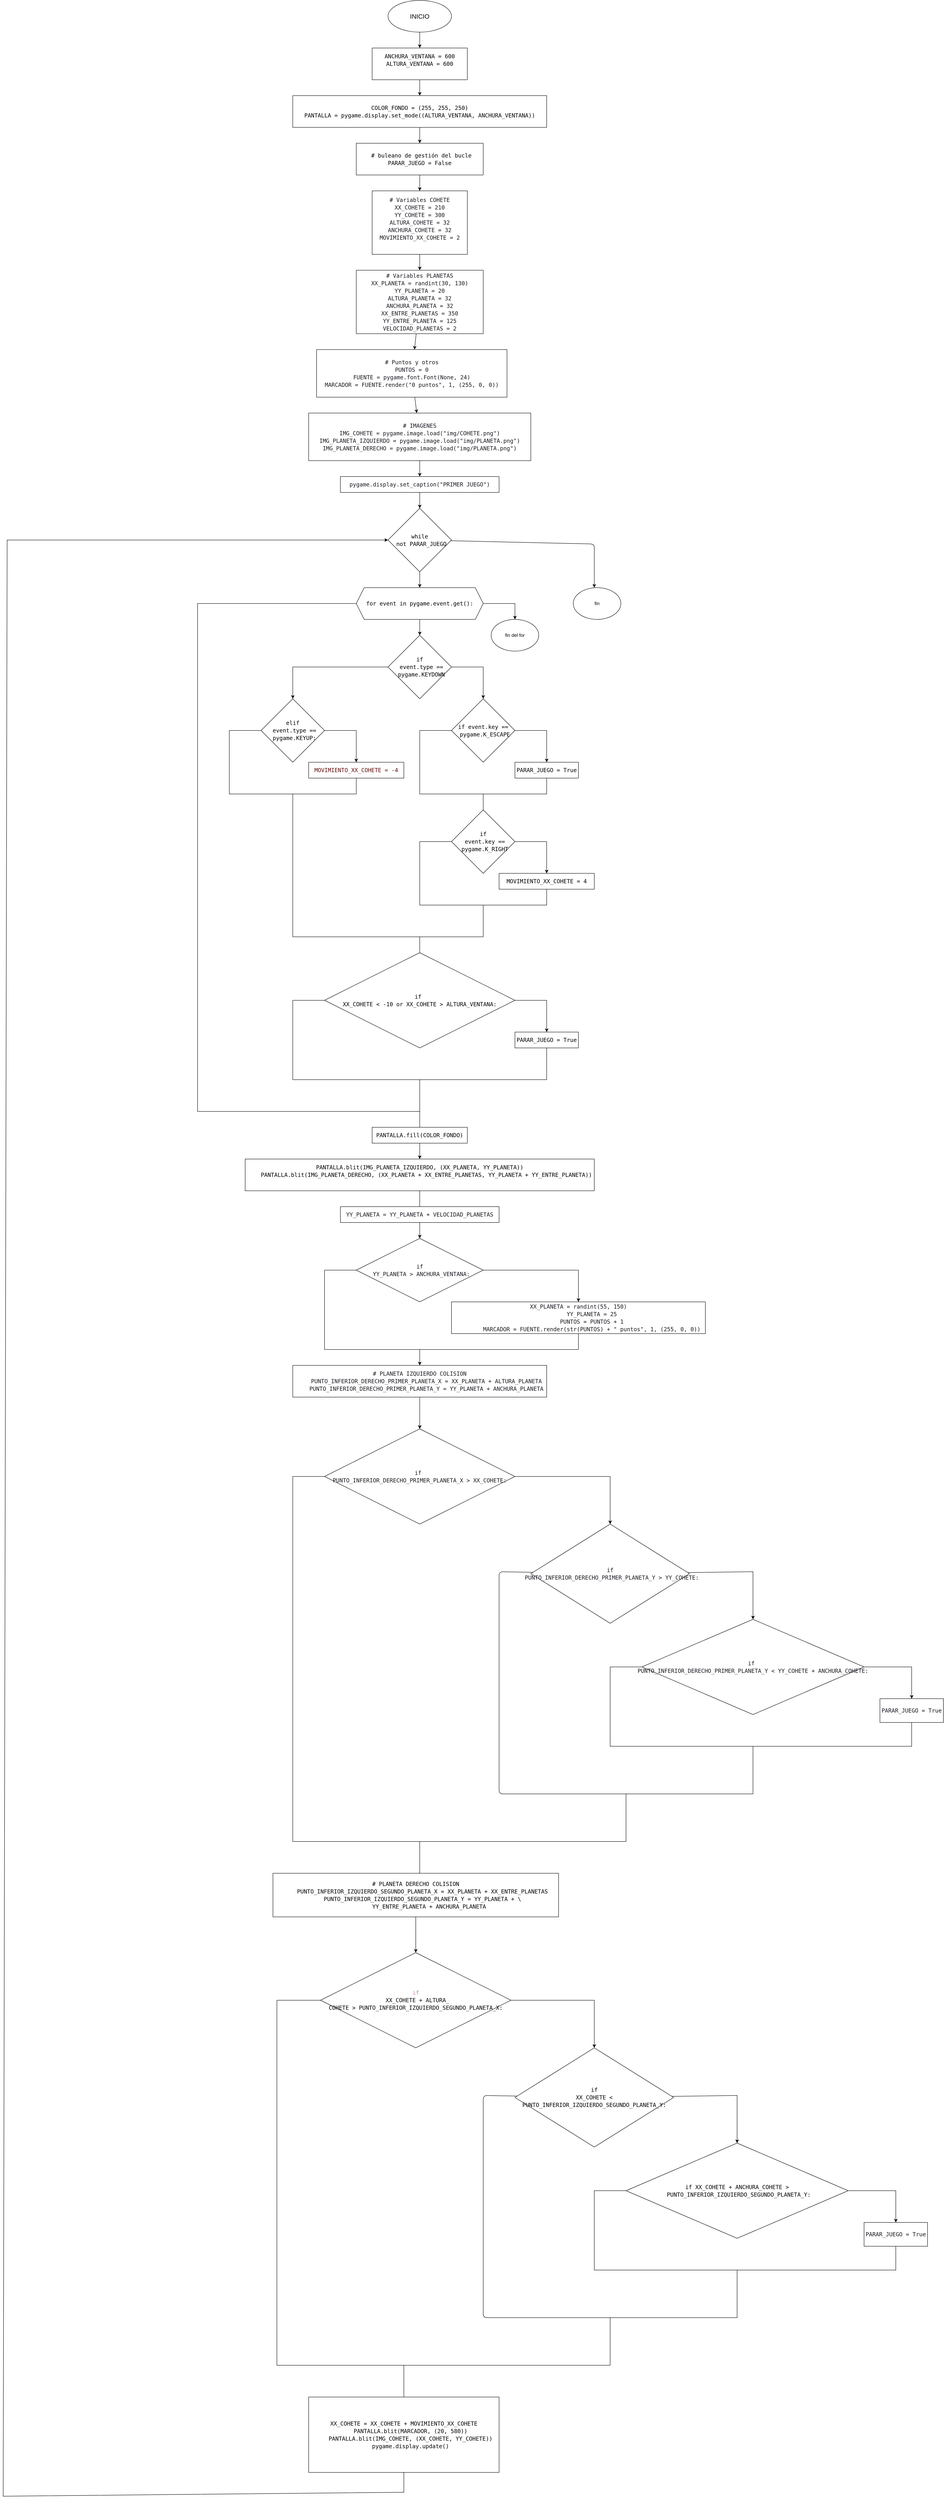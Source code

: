 <mxfile>
    <diagram id="sqbDasArTt9S2O59a8Kc" name="Página-1">
        <mxGraphModel dx="2491" dy="2093" grid="1" gridSize="10" guides="1" tooltips="1" connect="1" arrows="1" fold="1" page="1" pageScale="1" pageWidth="827" pageHeight="1169" math="0" shadow="0">
            <root>
                <mxCell id="0"/>
                <mxCell id="1" parent="0"/>
                <mxCell id="4" style="edgeStyle=none;html=1;entryX=0.5;entryY=0;entryDx=0;entryDy=0;" parent="1" source="2" target="3" edge="1">
                    <mxGeometry relative="1" as="geometry"/>
                </mxCell>
                <mxCell id="2" value="&lt;font size=&quot;3&quot;&gt;INICIO&lt;/font&gt;" style="ellipse;whiteSpace=wrap;html=1;" parent="1" vertex="1">
                    <mxGeometry x="240" y="-440" width="160" height="80" as="geometry"/>
                </mxCell>
                <mxCell id="10" style="edgeStyle=none;html=1;entryX=0.5;entryY=0;entryDx=0;entryDy=0;" parent="1" source="3" target="9" edge="1">
                    <mxGeometry relative="1" as="geometry"/>
                </mxCell>
                <mxCell id="3" value="&lt;div style=&quot;font-family: &amp;quot;Droid Sans Mono&amp;quot;, &amp;quot;monospace&amp;quot;, monospace; font-size: 14px; line-height: 19px; white-space: pre;&quot;&gt;&lt;div style=&quot;&quot;&gt;&lt;span&gt;&lt;font style=&quot;color: light-dark(rgb(3, 3, 3), rgb(237, 237, 237));&quot;&gt;&lt;span&gt;ANCHURA_VENTANA&lt;/span&gt;&lt;span&gt; &lt;/span&gt;&lt;span&gt;=&lt;/span&gt;&lt;span&gt; &lt;/span&gt;&lt;span&gt;600&lt;/span&gt;&lt;/font&gt;&lt;/span&gt;&lt;/div&gt;&lt;div style=&quot;&quot;&gt;&lt;span&gt;&lt;font style=&quot;color: light-dark(rgb(3, 3, 3), rgb(237, 237, 237));&quot;&gt;&lt;span&gt;ALTURA_VENTANA&lt;/span&gt;&lt;span&gt; &lt;/span&gt;&lt;span&gt;=&lt;/span&gt;&lt;span&gt; &lt;/span&gt;&lt;span&gt;600&lt;/span&gt;&lt;/font&gt;&lt;/span&gt;&lt;/div&gt;&lt;font style=&quot;color: rgb(0, 0, 0);&quot;&gt;&lt;br&gt;&lt;/font&gt;&lt;/div&gt;" style="rounded=0;whiteSpace=wrap;html=1;" parent="1" vertex="1">
                    <mxGeometry x="200" y="-320" width="240" height="80" as="geometry"/>
                </mxCell>
                <mxCell id="11" style="edgeStyle=none;html=1;" parent="1" source="9" edge="1">
                    <mxGeometry relative="1" as="geometry">
                        <mxPoint x="320" y="-80" as="targetPoint"/>
                    </mxGeometry>
                </mxCell>
                <mxCell id="9" value="&lt;div style=&quot;font-family: &amp;quot;Droid Sans Mono&amp;quot;, &amp;quot;monospace&amp;quot;, monospace; font-weight: normal; font-size: 14px; line-height: 19px; white-space: pre;&quot;&gt;&lt;div style=&quot;&quot;&gt;&lt;span&gt;&lt;font&gt;&lt;span&gt;COLOR_FONDO&lt;/span&gt;&lt;span&gt; &lt;/span&gt;&lt;span&gt;=&lt;/span&gt;&lt;span&gt; (&lt;/span&gt;&lt;span&gt;255&lt;/span&gt;&lt;span&gt;, &lt;/span&gt;&lt;span&gt;255&lt;/span&gt;&lt;span&gt;, &lt;/span&gt;&lt;span&gt;250&lt;/span&gt;&lt;span&gt;)&lt;/span&gt;&lt;/font&gt;&lt;/span&gt;&lt;/div&gt;&lt;div style=&quot;&quot;&gt;&lt;span&gt;&lt;font&gt;&lt;span&gt;PANTALLA&lt;/span&gt;&lt;span&gt; &lt;/span&gt;&lt;span&gt;=&lt;/span&gt;&lt;span&gt; &lt;/span&gt;&lt;span&gt;pygame&lt;/span&gt;&lt;span&gt;.&lt;/span&gt;&lt;span&gt;display&lt;/span&gt;&lt;span&gt;.&lt;/span&gt;&lt;span&gt;set_mode&lt;/span&gt;&lt;span&gt;((&lt;/span&gt;&lt;span&gt;ALTURA_VENTANA&lt;/span&gt;&lt;span&gt;, &lt;/span&gt;&lt;span&gt;ANCHURA_VENTANA&lt;/span&gt;&lt;span&gt;))&lt;/span&gt;&lt;/font&gt;&lt;/span&gt;&lt;/div&gt;&lt;/div&gt;" style="rounded=0;whiteSpace=wrap;html=1;strokeColor=default;align=center;" parent="1" vertex="1">
                    <mxGeometry y="-200" width="640" height="80" as="geometry"/>
                </mxCell>
                <mxCell id="13" style="edgeStyle=none;html=1;entryX=0.5;entryY=0;entryDx=0;entryDy=0;" parent="1" source="12" target="14" edge="1">
                    <mxGeometry relative="1" as="geometry">
                        <mxPoint x="320" y="40" as="targetPoint"/>
                    </mxGeometry>
                </mxCell>
                <mxCell id="12" value="&lt;div style=&quot;font-family: &amp;quot;Droid Sans Mono&amp;quot;, &amp;quot;monospace&amp;quot;, monospace; font-size: 14px; line-height: 19px; white-space: pre;&quot;&gt;&lt;div style=&quot;&quot;&gt;&lt;span&gt;&lt;font style=&quot;color: rgb(0, 0, 0);&quot;&gt; # buleano de gestión del bucle&lt;/font&gt;&lt;/span&gt;&lt;/div&gt;&lt;div style=&quot;&quot;&gt;&lt;font style=&quot;color: rgb(0, 0, 0);&quot;&gt;&lt;span&gt;&lt;font&gt;PARAR_JUEGO&lt;/font&gt;&lt;/span&gt;&lt;span&gt; &lt;/span&gt;&lt;span&gt;=&lt;/span&gt;&lt;span&gt; &lt;/span&gt;&lt;span&gt;False&lt;/span&gt;&lt;/font&gt;&lt;/div&gt;&lt;/div&gt;" style="rounded=0;whiteSpace=wrap;html=1;" parent="1" vertex="1">
                    <mxGeometry x="160" y="-80" width="320" height="80" as="geometry"/>
                </mxCell>
                <mxCell id="15" style="edgeStyle=none;html=1;entryX=0.5;entryY=0;entryDx=0;entryDy=0;" parent="1" source="14" target="16" edge="1">
                    <mxGeometry relative="1" as="geometry">
                        <mxPoint x="320" y="240" as="targetPoint"/>
                    </mxGeometry>
                </mxCell>
                <mxCell id="14" value="&lt;div style=&quot;font-family: &amp;quot;Droid Sans Mono&amp;quot;, &amp;quot;monospace&amp;quot;, monospace; font-size: 14px; line-height: 19px; white-space: pre;&quot;&gt;&lt;div style=&quot;&quot;&gt;&lt;span&gt;&lt;font style=&quot;color: rgb(27, 23, 31);&quot;&gt;# Variables COHETE&lt;/font&gt;&lt;/span&gt;&lt;/div&gt;&lt;div style=&quot;&quot;&gt;&lt;span&gt;&lt;font style=&quot;color: rgb(27, 23, 31);&quot;&gt;&lt;span&gt;XX_COHETE&lt;/span&gt;&lt;span&gt; &lt;/span&gt;&lt;span&gt;=&lt;/span&gt;&lt;span&gt; &lt;/span&gt;&lt;span&gt;210&lt;/span&gt;&lt;/font&gt;&lt;/span&gt;&lt;/div&gt;&lt;div style=&quot;&quot;&gt;&lt;span&gt;&lt;font style=&quot;color: rgb(27, 23, 31);&quot;&gt;&lt;span&gt;YY_COHETE&lt;/span&gt;&lt;span&gt; &lt;/span&gt;&lt;span&gt;=&lt;/span&gt;&lt;span&gt; &lt;/span&gt;&lt;span&gt;300&lt;/span&gt;&lt;/font&gt;&lt;/span&gt;&lt;/div&gt;&lt;div style=&quot;&quot;&gt;&lt;span&gt;&lt;font style=&quot;color: rgb(27, 23, 31);&quot;&gt;&lt;span&gt;ALTURA_COHETE&lt;/span&gt;&lt;span&gt; &lt;/span&gt;&lt;span&gt;=&lt;/span&gt;&lt;span&gt; &lt;/span&gt;&lt;span&gt;32&lt;/span&gt;&lt;/font&gt;&lt;/span&gt;&lt;/div&gt;&lt;div style=&quot;&quot;&gt;&lt;span&gt;&lt;font style=&quot;color: rgb(27, 23, 31);&quot;&gt;&lt;span&gt;ANCHURA_COHETE&lt;/span&gt;&lt;span&gt; &lt;/span&gt;&lt;span&gt;=&lt;/span&gt;&lt;span&gt; &lt;/span&gt;&lt;span&gt;32&lt;/span&gt;&lt;/font&gt;&lt;/span&gt;&lt;/div&gt;&lt;div style=&quot;&quot;&gt;&lt;span&gt;&lt;font style=&quot;color: rgb(27, 23, 31);&quot;&gt;&lt;span&gt;MOVIMIENTO_XX_COHETE&lt;/span&gt;&lt;span&gt; &lt;/span&gt;&lt;span&gt;=&lt;/span&gt;&lt;span&gt; &lt;/span&gt;&lt;span&gt;2&lt;/span&gt;&lt;/font&gt;&lt;/span&gt;&lt;/div&gt;&lt;font style=&quot;color: rgb(27, 23, 31);&quot;&gt;&lt;br&gt;&lt;/font&gt;&lt;/div&gt;" style="rounded=0;whiteSpace=wrap;html=1;" parent="1" vertex="1">
                    <mxGeometry x="200" y="40" width="240" height="160" as="geometry"/>
                </mxCell>
                <mxCell id="18" value="" style="edgeStyle=none;html=1;" parent="1" source="16" target="17" edge="1">
                    <mxGeometry relative="1" as="geometry"/>
                </mxCell>
                <mxCell id="16" value="&lt;div style=&quot;font-family: &amp;quot;Droid Sans Mono&amp;quot;, &amp;quot;monospace&amp;quot;, monospace; font-size: 14px; line-height: 19px; white-space: pre;&quot;&gt;&lt;div style=&quot;&quot;&gt;&lt;span&gt;&lt;font style=&quot;color: rgb(27, 23, 31);&quot;&gt;# Variables PLANETAS&lt;/font&gt;&lt;/span&gt;&lt;/div&gt;&lt;div style=&quot;&quot;&gt;&lt;font style=&quot;color: rgb(27, 23, 31);&quot;&gt;&lt;span&gt;XX_PLANETA&lt;/span&gt;&lt;span&gt; &lt;/span&gt;&lt;span&gt;=&lt;/span&gt;&lt;span&gt; &lt;/span&gt;&lt;span&gt;randint&lt;/span&gt;&lt;span&gt;(&lt;/span&gt;&lt;span&gt;30&lt;/span&gt;&lt;span&gt;, &lt;/span&gt;&lt;span&gt;130&lt;/span&gt;&lt;span&gt;)&lt;/span&gt;&lt;/font&gt;&lt;/div&gt;&lt;div style=&quot;&quot;&gt;&lt;font style=&quot;color: rgb(27, 23, 31);&quot;&gt;&lt;span&gt;YY_PLANETA&lt;/span&gt;&lt;span&gt; &lt;/span&gt;&lt;span&gt;=&lt;/span&gt;&lt;span&gt; &lt;/span&gt;&lt;span&gt;20&lt;/span&gt;&lt;/font&gt;&lt;/div&gt;&lt;div style=&quot;&quot;&gt;&lt;font style=&quot;color: rgb(27, 23, 31);&quot;&gt;&lt;span&gt;ALTURA_PLANETA&lt;/span&gt;&lt;span&gt; &lt;/span&gt;&lt;span&gt;=&lt;/span&gt;&lt;span&gt; &lt;/span&gt;&lt;span&gt;32&lt;/span&gt;&lt;/font&gt;&lt;/div&gt;&lt;div style=&quot;&quot;&gt;&lt;font style=&quot;color: rgb(27, 23, 31);&quot;&gt;&lt;span&gt;ANCHURA_PLANETA&lt;/span&gt;&lt;span&gt; &lt;/span&gt;&lt;span&gt;=&lt;/span&gt;&lt;span&gt; &lt;/span&gt;&lt;span&gt;32&lt;/span&gt;&lt;/font&gt;&lt;/div&gt;&lt;div style=&quot;&quot;&gt;&lt;font style=&quot;color: rgb(27, 23, 31);&quot;&gt;&lt;span&gt;XX_ENTRE_PLANETAS&lt;/span&gt;&lt;span&gt; &lt;/span&gt;&lt;span&gt;=&lt;/span&gt;&lt;span&gt; &lt;/span&gt;&lt;span&gt;350&lt;/span&gt;&lt;/font&gt;&lt;/div&gt;&lt;div style=&quot;&quot;&gt;&lt;font style=&quot;color: rgb(27, 23, 31);&quot;&gt;&lt;span&gt;YY_ENTRE_PLANETA&lt;/span&gt;&lt;span&gt; &lt;/span&gt;&lt;span&gt;=&lt;/span&gt;&lt;span&gt; &lt;/span&gt;&lt;span&gt;125&lt;/span&gt;&lt;/font&gt;&lt;/div&gt;&lt;div style=&quot;&quot;&gt;&lt;font style=&quot;color: rgb(27, 23, 31);&quot;&gt;&lt;span&gt;VELOCIDAD_PLANETAS&lt;/span&gt;&lt;span&gt; &lt;/span&gt;&lt;span&gt;=&lt;/span&gt;&lt;span&gt; &lt;/span&gt;&lt;span&gt;2&lt;/span&gt;&lt;/font&gt;&lt;/div&gt;&lt;/div&gt;" style="rounded=0;whiteSpace=wrap;html=1;" parent="1" vertex="1">
                    <mxGeometry x="160" y="240" width="320" height="160" as="geometry"/>
                </mxCell>
                <mxCell id="20" value="" style="edgeStyle=none;html=1;" parent="1" source="17" target="19" edge="1">
                    <mxGeometry relative="1" as="geometry"/>
                </mxCell>
                <mxCell id="17" value="&lt;div style=&quot;font-family: &amp;quot;Droid Sans Mono&amp;quot;, &amp;quot;monospace&amp;quot;, monospace; font-size: 14px; line-height: 19px; white-space: pre;&quot;&gt;&lt;div style=&quot;&quot;&gt;&lt;span&gt;&lt;font style=&quot;color: rgb(27, 23, 31);&quot;&gt;# Puntos y otros&lt;/font&gt;&lt;/span&gt;&lt;/div&gt;&lt;div style=&quot;&quot;&gt;&lt;span&gt;&lt;font style=&quot;color: rgb(27, 23, 31);&quot;&gt;&lt;span&gt;PUNTOS&lt;/span&gt;&lt;span&gt; &lt;/span&gt;&lt;span&gt;=&lt;/span&gt;&lt;span&gt; &lt;/span&gt;&lt;span&gt;0&lt;/span&gt;&lt;/font&gt;&lt;/span&gt;&lt;/div&gt;&lt;div style=&quot;&quot;&gt;&lt;span&gt;&lt;font style=&quot;color: rgb(27, 23, 31);&quot;&gt;&lt;span&gt;FUENTE&lt;/span&gt;&lt;span&gt; &lt;/span&gt;&lt;span&gt;=&lt;/span&gt;&lt;span&gt; &lt;/span&gt;&lt;span&gt;pygame&lt;/span&gt;&lt;span&gt;.&lt;/span&gt;&lt;span&gt;font&lt;/span&gt;&lt;span&gt;.&lt;/span&gt;&lt;span&gt;Font&lt;/span&gt;&lt;span&gt;(&lt;/span&gt;&lt;span&gt;None&lt;/span&gt;&lt;span&gt;, &lt;/span&gt;&lt;span&gt;24&lt;/span&gt;&lt;span&gt;)&lt;/span&gt;&lt;/font&gt;&lt;/span&gt;&lt;/div&gt;&lt;div style=&quot;&quot;&gt;&lt;span&gt;&lt;font style=&quot;color: rgb(27, 23, 31);&quot;&gt;&lt;span&gt;MARCADOR&lt;/span&gt;&lt;span&gt; &lt;/span&gt;&lt;span&gt;=&lt;/span&gt;&lt;span&gt; &lt;/span&gt;&lt;span&gt;FUENTE&lt;/span&gt;&lt;span&gt;.&lt;/span&gt;&lt;span&gt;render&lt;/span&gt;&lt;span&gt;(&lt;/span&gt;&lt;span&gt;&quot;0 puntos&quot;&lt;/span&gt;&lt;span&gt;, &lt;/span&gt;&lt;span&gt;1&lt;/span&gt;&lt;span&gt;, (&lt;/span&gt;&lt;span&gt;255&lt;/span&gt;&lt;span&gt;, &lt;/span&gt;&lt;span&gt;0&lt;/span&gt;&lt;span&gt;, &lt;/span&gt;&lt;span&gt;0&lt;/span&gt;&lt;span&gt;))&lt;/span&gt;&lt;/font&gt;&lt;/span&gt;&lt;/div&gt;&lt;/div&gt;" style="whiteSpace=wrap;html=1;rounded=0;" parent="1" vertex="1">
                    <mxGeometry x="60" y="440" width="480" height="120" as="geometry"/>
                </mxCell>
                <mxCell id="21" style="edgeStyle=none;html=1;entryX=0.5;entryY=0;entryDx=0;entryDy=0;" parent="1" source="19" target="22" edge="1">
                    <mxGeometry relative="1" as="geometry">
                        <mxPoint x="320" y="760" as="targetPoint"/>
                    </mxGeometry>
                </mxCell>
                <UserObject label="&lt;div style=&quot;font-family: &amp;quot;Droid Sans Mono&amp;quot;, &amp;quot;monospace&amp;quot;, monospace; font-weight: normal; font-size: 14px; line-height: 19px; white-space: pre;&quot;&gt;&lt;div style=&quot;&quot;&gt;&lt;span&gt;&lt;font style=&quot;color: rgb(27, 23, 31);&quot;&gt;# IMAGENES&lt;/font&gt;&lt;/span&gt;&lt;/div&gt;&lt;div style=&quot;&quot;&gt;&lt;span&gt;&lt;font style=&quot;color: rgb(27, 23, 31);&quot;&gt;&lt;span&gt;IMG_COHETE&lt;/span&gt;&lt;span&gt; &lt;/span&gt;&lt;span&gt;=&lt;/span&gt;&lt;span&gt; &lt;/span&gt;&lt;span&gt;pygame&lt;/span&gt;&lt;span&gt;.&lt;/span&gt;&lt;span&gt;image&lt;/span&gt;&lt;span&gt;.&lt;/span&gt;&lt;span&gt;load&lt;/span&gt;&lt;span&gt;(&lt;/span&gt;&lt;span&gt;&quot;img/COHETE.png&quot;&lt;/span&gt;&lt;span&gt;)&lt;/span&gt;&lt;/font&gt;&lt;/span&gt;&lt;/div&gt;&lt;div style=&quot;&quot;&gt;&lt;span&gt;&lt;font style=&quot;color: rgb(27, 23, 31);&quot;&gt;&lt;span&gt;IMG_PLANETA_IZQUIERDO&lt;/span&gt;&lt;span&gt; &lt;/span&gt;&lt;span&gt;=&lt;/span&gt;&lt;span&gt; &lt;/span&gt;&lt;span&gt;pygame&lt;/span&gt;&lt;span&gt;.&lt;/span&gt;&lt;span&gt;image&lt;/span&gt;&lt;span&gt;.&lt;/span&gt;&lt;span&gt;load&lt;/span&gt;&lt;span&gt;(&lt;/span&gt;&lt;span&gt;&quot;img/PLANETA.png&quot;&lt;/span&gt;&lt;span&gt;)&lt;/span&gt;&lt;/font&gt;&lt;/span&gt;&lt;/div&gt;&lt;div style=&quot;&quot;&gt;&lt;font style=&quot;color: rgb(27, 23, 31);&quot;&gt;&lt;span&gt;IMG_PLANETA_DERECHO&lt;/span&gt;&lt;span&gt; &lt;/span&gt;&lt;span&gt;=&lt;/span&gt;&lt;span&gt; &lt;/span&gt;&lt;span&gt;pygame&lt;/span&gt;&lt;span&gt;.&lt;/span&gt;&lt;span&gt;image&lt;/span&gt;&lt;span&gt;.&lt;/span&gt;&lt;span&gt;load&lt;/span&gt;&lt;span&gt;(&lt;/span&gt;&lt;span&gt;&quot;img/PLANETA.png&quot;&lt;/span&gt;&lt;span&gt;)&lt;/span&gt;&lt;/font&gt;&lt;/div&gt;&lt;/div&gt;" link="&lt;div style=&quot;color: #cccccc;background-color: #1f1f1f;font-family: &#39;Droid Sans Mono&#39;, &#39;monospace&#39;, monospace;font-weight: normal;font-size: 14px;line-height: 19px;white-space: pre;&quot;&gt;&lt;div&gt;&lt;span style=&quot;color: #6a9955;&quot;&gt;# IMAGENES&lt;/span&gt;&lt;/div&gt;&lt;div&gt;&lt;span style=&quot;color: #4fc1ff;&quot;&gt;IMG_COHETE&lt;/span&gt;&lt;span style=&quot;color: #cccccc;&quot;&gt; &lt;/span&gt;&lt;span style=&quot;color: #d4d4d4;&quot;&gt;=&lt;/span&gt;&lt;span style=&quot;color: #cccccc;&quot;&gt; &lt;/span&gt;&lt;span style=&quot;color: #4ec9b0;&quot;&gt;pygame&lt;/span&gt;&lt;span style=&quot;color: #cccccc;&quot;&gt;.&lt;/span&gt;&lt;span style=&quot;color: #4ec9b0;&quot;&gt;image&lt;/span&gt;&lt;span style=&quot;color: #cccccc;&quot;&gt;.&lt;/span&gt;&lt;span style=&quot;color: #dcdcaa;&quot;&gt;load&lt;/span&gt;&lt;span style=&quot;color: #cccccc;&quot;&gt;(&lt;/span&gt;&lt;span style=&quot;color: #ce9178;&quot;&gt;&quot;img/COHETE.png&quot;&lt;/span&gt;&lt;span style=&quot;color: #cccccc;&quot;&gt;)&lt;/span&gt;&lt;/div&gt;&lt;div&gt;&lt;span style=&quot;color: #4fc1ff;&quot;&gt;IMG_PLANETA_IZQUIERDO&lt;/span&gt;&lt;span style=&quot;color: #cccccc;&quot;&gt; &lt;/span&gt;&lt;span style=&quot;color: #d4d4d4;&quot;&gt;=&lt;/span&gt;&lt;span style=&quot;color: #cccccc;&quot;&gt; &lt;/span&gt;&lt;span style=&quot;color: #4ec9b0;&quot;&gt;pygame&lt;/span&gt;&lt;span style=&quot;color: #cccccc;&quot;&gt;.&lt;/span&gt;&lt;span style=&quot;color: #4ec9b0;&quot;&gt;image&lt;/span&gt;&lt;span style=&quot;color: #cccccc;&quot;&gt;.&lt;/span&gt;&lt;span style=&quot;color: #dcdcaa;&quot;&gt;load&lt;/span&gt;&lt;span style=&quot;color: #cccccc;&quot;&gt;(&lt;/span&gt;&lt;span style=&quot;color: #ce9178;&quot;&gt;&quot;img/PLANETA.png&quot;&lt;/span&gt;&lt;span style=&quot;color: #cccccc;&quot;&gt;)&lt;/span&gt;&lt;/div&gt;&lt;div&gt;&lt;span style=&quot;color: #4fc1ff;&quot;&gt;IMG_PLANETA_DERECHO&lt;/span&gt;&lt;span style=&quot;color: #cccccc;&quot;&gt; &lt;/span&gt;&lt;span style=&quot;color: #d4d4d4;&quot;&gt;=&lt;/span&gt;&lt;span style=&quot;color: #cccccc;&quot;&gt; &lt;/span&gt;&lt;span style=&quot;color: #4ec9b0;&quot;&gt;pygame&lt;/span&gt;&lt;span style=&quot;color: #cccccc;&quot;&gt;.&lt;/span&gt;&lt;span style=&quot;color: #4ec9b0;&quot;&gt;image&lt;/span&gt;&lt;span style=&quot;color: #cccccc;&quot;&gt;.&lt;/span&gt;&lt;span style=&quot;color: #dcdcaa;&quot;&gt;load&lt;/span&gt;&lt;span style=&quot;color: #cccccc;&quot;&gt;(&lt;/span&gt;&lt;span style=&quot;color: #ce9178;&quot;&gt;&quot;img/PLANETA.png&quot;&lt;/span&gt;&lt;span style=&quot;color: #cccccc;&quot;&gt;)&lt;/span&gt;&lt;/div&gt;&lt;/div&gt;" id="19">
                    <mxCell style="rounded=0;whiteSpace=wrap;html=1;" parent="1" vertex="1">
                        <mxGeometry x="40" y="600" width="560" height="120" as="geometry"/>
                    </mxCell>
                </UserObject>
                <mxCell id="25" value="" style="edgeStyle=none;html=1;entryX=0.5;entryY=0;entryDx=0;entryDy=0;" parent="1" source="22" target="24" edge="1">
                    <mxGeometry relative="1" as="geometry">
                        <mxPoint x="320" y="840" as="targetPoint"/>
                    </mxGeometry>
                </mxCell>
                <mxCell id="22" value="&lt;div style=&quot;font-family: &amp;quot;Droid Sans Mono&amp;quot;, &amp;quot;monospace&amp;quot;, monospace; font-size: 14px; line-height: 19px; white-space: pre;&quot;&gt;&lt;div style=&quot;&quot;&gt;&lt;font style=&quot;color: rgb(27, 23, 31);&quot;&gt;pygame.display.set_caption(&quot;PRIMER JUEGO&quot;)&lt;/font&gt;&lt;/div&gt;&lt;/div&gt;" style="rounded=0;whiteSpace=wrap;html=1;" parent="1" vertex="1">
                    <mxGeometry x="120" y="760" width="400" height="40" as="geometry"/>
                </mxCell>
                <mxCell id="27" style="edgeStyle=none;html=1;entryX=0.5;entryY=0;entryDx=0;entryDy=0;" parent="1" source="24" target="26" edge="1">
                    <mxGeometry relative="1" as="geometry"/>
                </mxCell>
                <mxCell id="107" style="edgeStyle=none;html=1;" edge="1" parent="1" source="24">
                    <mxGeometry relative="1" as="geometry">
                        <mxPoint x="760" y="1040" as="targetPoint"/>
                        <Array as="points">
                            <mxPoint x="760" y="930"/>
                        </Array>
                    </mxGeometry>
                </mxCell>
                <mxCell id="24" value="&lt;div style=&quot;font-family: &amp;quot;Droid Sans Mono&amp;quot;, &amp;quot;monospace&amp;quot;, monospace; font-size: 14px; line-height: 19px; white-space: pre;&quot;&gt;&lt;span&gt;&lt;font style=&quot;color: rgb(0, 0, 0);&quot;&gt;&lt;span&gt;while&lt;/span&gt;&lt;/font&gt;&lt;/span&gt;&lt;/div&gt;&lt;div style=&quot;font-family: &amp;quot;Droid Sans Mono&amp;quot;, &amp;quot;monospace&amp;quot;, monospace; font-size: 14px; line-height: 19px; white-space: pre;&quot;&gt;&lt;span&gt;&lt;font style=&quot;color: rgb(0, 0, 0);&quot;&gt;&lt;span&gt; &lt;/span&gt;&lt;font&gt;&lt;span&gt;not&lt;/span&gt;&lt;span&gt; &lt;/span&gt;&lt;span&gt;PARAR_JUEGO&lt;/span&gt;&lt;/font&gt;&lt;/font&gt;&lt;/span&gt;&lt;/div&gt;" style="rhombus;whiteSpace=wrap;html=1;rounded=0;" parent="1" vertex="1">
                    <mxGeometry x="240" y="840" width="160" height="160" as="geometry"/>
                </mxCell>
                <mxCell id="29" style="edgeStyle=none;html=1;entryX=0.5;entryY=0;entryDx=0;entryDy=0;" parent="1" source="26" target="28" edge="1">
                    <mxGeometry relative="1" as="geometry"/>
                </mxCell>
                <mxCell id="60" style="edgeStyle=none;html=1;rounded=0;curved=0;" parent="1" source="26" edge="1">
                    <mxGeometry relative="1" as="geometry">
                        <mxPoint x="560" y="1120" as="targetPoint"/>
                        <Array as="points">
                            <mxPoint x="560" y="1080"/>
                        </Array>
                    </mxGeometry>
                </mxCell>
                <mxCell id="26" value="&lt;div style=&quot;font-family: &amp;quot;Droid Sans Mono&amp;quot;, &amp;quot;monospace&amp;quot;, monospace; font-weight: normal; font-size: 14px; line-height: 19px; white-space: pre;&quot;&gt;&lt;div style=&quot;&quot;&gt;&lt;span&gt;&lt;font style=&quot;color: rgb(0, 0, 0);&quot;&gt;&lt;span&gt;for&lt;/span&gt;&lt;span&gt; &lt;/span&gt;&lt;span&gt;event&lt;/span&gt;&lt;span&gt; &lt;/span&gt;&lt;span&gt;in&lt;/span&gt;&lt;span&gt; &lt;/span&gt;&lt;span&gt;pygame&lt;/span&gt;&lt;span&gt;.&lt;/span&gt;&lt;span&gt;event&lt;/span&gt;&lt;span&gt;.&lt;/span&gt;&lt;span&gt;get&lt;/span&gt;&lt;span&gt;():&lt;/span&gt;&lt;/font&gt;&lt;/span&gt;&lt;/div&gt;&lt;/div&gt;" style="shape=hexagon;perimeter=hexagonPerimeter2;whiteSpace=wrap;html=1;fixedSize=1;" parent="1" vertex="1">
                    <mxGeometry x="160" y="1040" width="320" height="80" as="geometry"/>
                </mxCell>
                <mxCell id="30" style="edgeStyle=none;html=1;rounded=0;curved=0;" parent="1" source="28" edge="1">
                    <mxGeometry relative="1" as="geometry">
                        <mxPoint x="480" y="1320" as="targetPoint"/>
                        <Array as="points">
                            <mxPoint x="480" y="1240"/>
                        </Array>
                    </mxGeometry>
                </mxCell>
                <mxCell id="32" style="edgeStyle=none;html=1;rounded=0;curved=0;" parent="1" source="28" edge="1">
                    <mxGeometry relative="1" as="geometry">
                        <mxPoint y="1320" as="targetPoint"/>
                        <Array as="points">
                            <mxPoint y="1240"/>
                        </Array>
                    </mxGeometry>
                </mxCell>
                <mxCell id="28" value="&lt;div style=&quot;font-family: &amp;quot;Droid Sans Mono&amp;quot;, &amp;quot;monospace&amp;quot;, monospace; font-size: 14px; line-height: 19px; white-space: pre;&quot;&gt;&lt;span&gt;&lt;font style=&quot;color: rgb(0, 0, 0);&quot;&gt;&lt;span&gt;if&lt;/span&gt;&lt;/font&gt;&lt;/span&gt;&lt;/div&gt;&lt;div style=&quot;font-family: &amp;quot;Droid Sans Mono&amp;quot;, &amp;quot;monospace&amp;quot;, monospace; font-size: 14px; line-height: 19px; white-space: pre;&quot;&gt;&lt;span&gt;&lt;font style=&quot;color: rgb(0, 0, 0);&quot;&gt;&lt;span&gt; &lt;/span&gt;&lt;span&gt;event&lt;/span&gt;&lt;span&gt;.&lt;/span&gt;&lt;span&gt;type&lt;/span&gt;&lt;span&gt; &lt;/span&gt;&lt;span&gt;==&lt;/span&gt;&lt;/font&gt;&lt;/span&gt;&lt;/div&gt;&lt;div style=&quot;font-family: &amp;quot;Droid Sans Mono&amp;quot;, &amp;quot;monospace&amp;quot;, monospace; font-size: 14px; line-height: 19px; white-space: pre;&quot;&gt;&lt;span&gt;&lt;font style=&quot;color: rgb(0, 0, 0);&quot;&gt;&lt;span&gt; &lt;/span&gt;&lt;span&gt;pygame&lt;/span&gt;&lt;span&gt;.&lt;/span&gt;&lt;span&gt;KEYDOWN&lt;/span&gt;&lt;/font&gt;&lt;/span&gt;&lt;/div&gt;" style="rhombus;whiteSpace=wrap;html=1;" parent="1" vertex="1">
                    <mxGeometry x="240" y="1160" width="160" height="160" as="geometry"/>
                </mxCell>
                <mxCell id="35" style="edgeStyle=none;html=1;entryX=0.5;entryY=0;entryDx=0;entryDy=0;rounded=0;curved=0;" parent="1" source="31" target="36" edge="1">
                    <mxGeometry relative="1" as="geometry">
                        <mxPoint x="640" y="1480" as="targetPoint"/>
                        <Array as="points">
                            <mxPoint x="640" y="1400"/>
                        </Array>
                    </mxGeometry>
                </mxCell>
                <mxCell id="38" style="edgeStyle=none;html=1;strokeColor=default;endArrow=none;endFill=0;rounded=0;curved=0;" parent="1" source="31" edge="1">
                    <mxGeometry relative="1" as="geometry">
                        <mxPoint x="480" y="1560" as="targetPoint"/>
                        <Array as="points">
                            <mxPoint x="320" y="1400"/>
                            <mxPoint x="320" y="1560"/>
                        </Array>
                    </mxGeometry>
                </mxCell>
                <mxCell id="31" value="&lt;div style=&quot;font-family: &amp;quot;Droid Sans Mono&amp;quot;, &amp;quot;monospace&amp;quot;, monospace; font-weight: normal; font-size: 14px; line-height: 19px; white-space: pre;&quot;&gt;&lt;div style=&quot;&quot;&gt;&lt;div style=&quot;line-height: 19px;&quot;&gt;&lt;span&gt;&lt;font style=&quot;color: rgb(0, 0, 0);&quot;&gt;if event.key ==&lt;/font&gt;&lt;/span&gt;&lt;/div&gt;&lt;div style=&quot;line-height: 19px;&quot;&gt;&lt;span&gt;&lt;font style=&quot;color: rgb(0, 0, 0);&quot;&gt; pygame.K_ESCAPE&lt;/font&gt;&lt;/span&gt;&lt;/div&gt;&lt;/div&gt;&lt;/div&gt;" style="rhombus;whiteSpace=wrap;html=1;" parent="1" vertex="1">
                    <mxGeometry x="400" y="1320" width="160" height="160" as="geometry"/>
                </mxCell>
                <mxCell id="39" style="edgeStyle=none;html=1;endArrow=none;endFill=0;rounded=0;curved=0;" parent="1" source="36" edge="1">
                    <mxGeometry relative="1" as="geometry">
                        <mxPoint x="480" y="1600" as="targetPoint"/>
                        <Array as="points">
                            <mxPoint x="640" y="1560"/>
                            <mxPoint x="480" y="1560"/>
                        </Array>
                    </mxGeometry>
                </mxCell>
                <mxCell id="36" value="&lt;div style=&quot;font-family: &amp;quot;Droid Sans Mono&amp;quot;, &amp;quot;monospace&amp;quot;, monospace; font-size: 14px; line-height: 19px; white-space: pre;&quot;&gt;&lt;span&gt;&lt;font style=&quot;color: rgb(0, 0, 0);&quot;&gt;&lt;span&gt;PARAR_JUEGO&lt;/span&gt;&lt;span&gt; &lt;/span&gt;&lt;span&gt;=&lt;/span&gt;&lt;span&gt; &lt;/span&gt;&lt;span&gt;True&lt;/span&gt;&lt;/font&gt;&lt;/span&gt;&lt;/div&gt;" style="rounded=0;whiteSpace=wrap;html=1;" parent="1" vertex="1">
                    <mxGeometry x="560" y="1480" width="160" height="40" as="geometry"/>
                </mxCell>
                <mxCell id="41" style="edgeStyle=none;html=1;rounded=0;curved=0;" parent="1" source="40" edge="1">
                    <mxGeometry relative="1" as="geometry">
                        <mxPoint x="640" y="1760" as="targetPoint"/>
                        <Array as="points">
                            <mxPoint x="640" y="1680"/>
                        </Array>
                    </mxGeometry>
                </mxCell>
                <mxCell id="42" style="edgeStyle=none;html=1;endArrow=none;endFill=0;rounded=0;curved=0;" parent="1" source="40" edge="1">
                    <mxGeometry relative="1" as="geometry">
                        <mxPoint x="480" y="1840" as="targetPoint"/>
                        <Array as="points">
                            <mxPoint x="320" y="1680"/>
                            <mxPoint x="320" y="1840"/>
                        </Array>
                    </mxGeometry>
                </mxCell>
                <mxCell id="40" value="&lt;div style=&quot;font-family: &amp;quot;Droid Sans Mono&amp;quot;, &amp;quot;monospace&amp;quot;, monospace; font-size: 14px; line-height: 19px; white-space: pre;&quot;&gt;&lt;font style=&quot;color: rgb(0, 0, 0);&quot;&gt;&lt;span&gt;if&lt;/span&gt;&lt;/font&gt;&lt;/div&gt;&lt;div style=&quot;font-family: &amp;quot;Droid Sans Mono&amp;quot;, &amp;quot;monospace&amp;quot;, monospace; font-size: 14px; line-height: 19px; white-space: pre;&quot;&gt;&lt;font style=&quot;color: rgb(0, 0, 0);&quot;&gt;&lt;span&gt; &lt;/span&gt;&lt;span&gt;event&lt;/span&gt;&lt;span&gt;.key &lt;/span&gt;&lt;span&gt;==&lt;/span&gt;&lt;/font&gt;&lt;/div&gt;&lt;div style=&quot;font-family: &amp;quot;Droid Sans Mono&amp;quot;, &amp;quot;monospace&amp;quot;, monospace; font-size: 14px; line-height: 19px; white-space: pre;&quot;&gt;&lt;font style=&quot;color: rgb(0, 0, 0);&quot;&gt;&lt;span&gt; &lt;/span&gt;&lt;span&gt;pygame&lt;/span&gt;&lt;span&gt;.&lt;/span&gt;&lt;span&gt;K_RIGHT&lt;/span&gt;&lt;/font&gt;&lt;/div&gt;" style="rhombus;whiteSpace=wrap;html=1;" parent="1" vertex="1">
                    <mxGeometry x="400" y="1600" width="160" height="160" as="geometry"/>
                </mxCell>
                <mxCell id="44" style="edgeStyle=none;html=1;rounded=0;curved=0;endArrow=none;endFill=0;entryX=0.5;entryY=0;entryDx=0;entryDy=0;" parent="1" source="43" target="53" edge="1">
                    <mxGeometry relative="1" as="geometry">
                        <mxPoint x="320" y="1960" as="targetPoint"/>
                        <Array as="points">
                            <mxPoint x="640" y="1840"/>
                            <mxPoint x="480" y="1840"/>
                            <mxPoint x="480" y="1920"/>
                            <mxPoint x="320" y="1920"/>
                        </Array>
                    </mxGeometry>
                </mxCell>
                <mxCell id="43" value="&lt;div style=&quot;font-family: &amp;quot;Droid Sans Mono&amp;quot;, &amp;quot;monospace&amp;quot;, monospace; font-size: 14px; line-height: 19px; white-space: pre;&quot;&gt;&lt;span&gt;&lt;font style=&quot;color: rgb(0, 0, 0);&quot;&gt;&lt;span&gt;MOVIMIENTO_XX_COHETE&lt;/span&gt;&lt;span&gt; = &lt;/span&gt;&lt;/font&gt;&lt;/span&gt;&lt;span style=&quot;background-color: transparent;&quot;&gt;4&lt;/span&gt;&lt;/div&gt;" style="rounded=0;whiteSpace=wrap;html=1;" parent="1" vertex="1">
                    <mxGeometry x="520" y="1760" width="240" height="40" as="geometry"/>
                </mxCell>
                <mxCell id="46" style="edgeStyle=none;html=1;rounded=0;curved=0;" parent="1" source="45" edge="1">
                    <mxGeometry relative="1" as="geometry">
                        <mxPoint x="160" y="1480" as="targetPoint"/>
                        <Array as="points">
                            <mxPoint x="160" y="1400"/>
                        </Array>
                    </mxGeometry>
                </mxCell>
                <mxCell id="48" style="edgeStyle=none;html=1;rounded=0;curved=0;endArrow=none;endFill=0;" parent="1" source="45" edge="1">
                    <mxGeometry relative="1" as="geometry">
                        <mxPoint y="1560" as="targetPoint"/>
                        <Array as="points">
                            <mxPoint x="-160" y="1400"/>
                            <mxPoint x="-160" y="1560"/>
                        </Array>
                    </mxGeometry>
                </mxCell>
                <mxCell id="45" value="&lt;div style=&quot;font-family: &amp;quot;Droid Sans Mono&amp;quot;, &amp;quot;monospace&amp;quot;, monospace; font-size: 14px; line-height: 19px; white-space: pre;&quot;&gt;&lt;span&gt;&lt;font style=&quot;color: rgb(0, 0, 0);&quot;&gt;elif&lt;/font&gt;&lt;/span&gt;&lt;/div&gt;&lt;div style=&quot;font-family: &amp;quot;Droid Sans Mono&amp;quot;, &amp;quot;monospace&amp;quot;, monospace; font-size: 14px; line-height: 19px; white-space: pre;&quot;&gt;&lt;span&gt;&lt;font style=&quot;color: rgb(0, 0, 0);&quot;&gt; event.type ==&lt;/font&gt;&lt;/span&gt;&lt;/div&gt;&lt;div style=&quot;font-family: &amp;quot;Droid Sans Mono&amp;quot;, &amp;quot;monospace&amp;quot;, monospace; font-size: 14px; line-height: 19px; white-space: pre;&quot;&gt;&lt;span&gt;&lt;font style=&quot;color: rgb(0, 0, 0);&quot;&gt; pygame.KEYUP:&lt;/font&gt;&lt;/span&gt;&lt;/div&gt;" style="rhombus;whiteSpace=wrap;html=1;" parent="1" vertex="1">
                    <mxGeometry x="-80" y="1320" width="160" height="160" as="geometry"/>
                </mxCell>
                <mxCell id="49" style="edgeStyle=none;html=1;endArrow=none;endFill=0;rounded=0;curved=0;" parent="1" source="47" edge="1">
                    <mxGeometry relative="1" as="geometry">
                        <mxPoint x="320" y="1920" as="targetPoint"/>
                        <Array as="points">
                            <mxPoint x="160" y="1560"/>
                            <mxPoint y="1560"/>
                            <mxPoint y="1920"/>
                        </Array>
                    </mxGeometry>
                </mxCell>
                <mxCell id="47" value="&lt;div style=&quot;font-family: &amp;quot;Droid Sans Mono&amp;quot;, &amp;quot;monospace&amp;quot;, monospace; font-size: 14px; line-height: 19px; white-space: pre;&quot;&gt;&lt;font style=&quot;color: light-dark(rgb(97, 10, 10), rgb(62, 62, 62));&quot;&gt;&lt;span&gt;MOVIMIENTO_XX_COHETE&lt;/span&gt;&lt;span&gt; &lt;/span&gt;&lt;span&gt;=&lt;/span&gt;&lt;span&gt; &lt;/span&gt;&lt;span&gt;-&lt;/span&gt;&lt;span&gt;4&lt;/span&gt;&lt;/font&gt;&lt;/div&gt;" style="rounded=0;whiteSpace=wrap;html=1;" parent="1" vertex="1">
                    <mxGeometry x="40" y="1480" width="240" height="40" as="geometry"/>
                </mxCell>
                <mxCell id="54" style="edgeStyle=none;html=1;rounded=0;curved=0;" parent="1" source="53" edge="1">
                    <mxGeometry relative="1" as="geometry">
                        <mxPoint x="640" y="2160" as="targetPoint"/>
                        <Array as="points">
                            <mxPoint x="640" y="2080"/>
                        </Array>
                    </mxGeometry>
                </mxCell>
                <mxCell id="56" style="edgeStyle=none;html=1;rounded=0;curved=0;endArrow=none;endFill=0;" parent="1" source="53" edge="1">
                    <mxGeometry relative="1" as="geometry">
                        <mxPoint x="320" y="2280" as="targetPoint"/>
                        <Array as="points">
                            <mxPoint y="2080"/>
                            <mxPoint y="2280"/>
                        </Array>
                    </mxGeometry>
                </mxCell>
                <mxCell id="53" value="&lt;div style=&quot;font-family: &amp;quot;Droid Sans Mono&amp;quot;, &amp;quot;monospace&amp;quot;, monospace; font-size: 14px; line-height: 19px; white-space: pre;&quot;&gt;&lt;span&gt;&lt;font style=&quot;color: rgb(0, 0, 0);&quot;&gt;if &lt;/font&gt;&lt;/span&gt;&lt;/div&gt;&lt;div style=&quot;font-family: &amp;quot;Droid Sans Mono&amp;quot;, &amp;quot;monospace&amp;quot;, monospace; font-size: 14px; line-height: 19px; white-space: pre;&quot;&gt;&lt;span&gt;&lt;font style=&quot;color: rgb(0, 0, 0);&quot;&gt;XX_COHETE &amp;lt; -10 or XX_COHETE &amp;gt; ALTURA_VENTANA:&lt;/font&gt;&lt;/span&gt;&lt;/div&gt;" style="rhombus;whiteSpace=wrap;html=1;" parent="1" vertex="1">
                    <mxGeometry x="80" y="1960" width="480" height="240" as="geometry"/>
                </mxCell>
                <mxCell id="57" style="edgeStyle=none;html=1;rounded=0;curved=0;endArrow=none;endFill=0;entryX=0;entryY=0.5;entryDx=0;entryDy=0;" parent="1" source="55" target="26" edge="1">
                    <mxGeometry relative="1" as="geometry">
                        <mxPoint x="-240" y="1870" as="targetPoint"/>
                        <Array as="points">
                            <mxPoint x="640" y="2280"/>
                            <mxPoint x="320" y="2280"/>
                            <mxPoint x="320" y="2360"/>
                            <mxPoint x="-240" y="2360"/>
                            <mxPoint x="-240" y="1080"/>
                        </Array>
                    </mxGeometry>
                </mxCell>
                <mxCell id="55" value="&lt;div style=&quot;font-family: &amp;quot;Droid Sans Mono&amp;quot;, &amp;quot;monospace&amp;quot;, monospace; font-size: 14px; line-height: 19px; white-space: pre;&quot;&gt;&lt;span&gt;&lt;font style=&quot;color: rgb(0, 0, 0);&quot;&gt;&lt;span&gt;PARAR_JUEGO&lt;/span&gt;&lt;span&gt; &lt;/span&gt;&lt;span&gt;=&lt;/span&gt;&lt;span&gt; &lt;/span&gt;&lt;span&gt;True&lt;/span&gt;&lt;/font&gt;&lt;/span&gt;&lt;/div&gt;" style="rounded=0;whiteSpace=wrap;html=1;" parent="1" vertex="1">
                    <mxGeometry x="560" y="2160" width="160" height="40" as="geometry"/>
                </mxCell>
                <mxCell id="59" style="edgeStyle=none;html=1;endArrow=none;endFill=0;" parent="1" source="58" edge="1">
                    <mxGeometry relative="1" as="geometry">
                        <mxPoint x="320" y="2360" as="targetPoint"/>
                    </mxGeometry>
                </mxCell>
                <mxCell id="63" style="edgeStyle=none;html=1;" parent="1" source="58" edge="1">
                    <mxGeometry relative="1" as="geometry">
                        <mxPoint x="320" y="2480" as="targetPoint"/>
                    </mxGeometry>
                </mxCell>
                <mxCell id="58" value="&lt;div style=&quot;font-family: &amp;quot;Droid Sans Mono&amp;quot;, &amp;quot;monospace&amp;quot;, monospace; font-size: 14px; line-height: 19px; white-space: pre;&quot;&gt;&lt;font style=&quot;color: rgb(0, 0, 0);&quot;&gt;&lt;span&gt;PANTALLA&lt;/span&gt;&lt;span&gt;.&lt;/span&gt;&lt;span&gt;fill&lt;/span&gt;&lt;span&gt;(&lt;/span&gt;&lt;span&gt;COLOR_FONDO&lt;/span&gt;&lt;span&gt;)&lt;/span&gt;&lt;/font&gt;&lt;/div&gt;" style="rounded=0;whiteSpace=wrap;html=1;" parent="1" vertex="1">
                    <mxGeometry x="200" y="2400" width="240" height="40" as="geometry"/>
                </mxCell>
                <mxCell id="62" value="fin del for" style="ellipse;whiteSpace=wrap;html=1;" parent="1" vertex="1">
                    <mxGeometry x="500" y="1120" width="120" height="80" as="geometry"/>
                </mxCell>
                <mxCell id="64" value="&lt;div style=&quot;font-family: &amp;quot;Droid Sans Mono&amp;quot;, &amp;quot;monospace&amp;quot;, monospace; font-weight: normal; font-size: 14px; line-height: 19px; white-space: pre;&quot;&gt;&lt;div style=&quot;&quot;&gt;&lt;font style=&quot;color: rgb(0, 0, 0);&quot;&gt;PANTALLA.blit(IMG_PLANETA_IZQUIERDO, (XX_PLANETA, YY_PLANETA))&lt;/font&gt;&lt;/div&gt;&lt;div style=&quot;&quot;&gt;&lt;span&gt;&lt;font style=&quot;color: rgb(0, 0, 0);&quot;&gt;&lt;span&gt;    &lt;/span&gt;&lt;font&gt;&lt;span&gt;PANTALLA&lt;/span&gt;&lt;span&gt;.&lt;/span&gt;&lt;span&gt;blit&lt;/span&gt;&lt;span&gt;(&lt;/span&gt;&lt;span&gt;IMG_PLANETA_DERECHO&lt;/span&gt;&lt;span&gt;, (&lt;/span&gt;&lt;span&gt;XX_PLANETA&lt;/span&gt;&lt;span&gt; &lt;/span&gt;&lt;span&gt;+&lt;/span&gt;&lt;span&gt; &lt;/span&gt;&lt;span&gt;XX_ENTRE_PLANETAS&lt;/span&gt;&lt;span&gt;, &lt;/span&gt;&lt;span&gt;YY_PLANETA&lt;/span&gt;&lt;span&gt; &lt;/span&gt;&lt;span&gt;+&lt;/span&gt;&lt;span&gt; &lt;/span&gt;&lt;span&gt;YY_ENTRE_PLANETA&lt;/span&gt;&lt;span&gt;))&lt;/span&gt;&lt;/font&gt;&lt;/font&gt;&lt;/span&gt;&lt;/div&gt;&lt;font style=&quot;color: rgb(0, 0, 0);&quot;&gt;&lt;br&gt;&lt;/font&gt;&lt;/div&gt;" style="rounded=0;whiteSpace=wrap;html=1;" parent="1" vertex="1">
                    <mxGeometry x="-120" y="2480" width="880" height="80" as="geometry"/>
                </mxCell>
                <mxCell id="66" value="" style="edgeStyle=none;html=1;endArrow=none;endFill=0;" parent="1" source="65" target="64" edge="1">
                    <mxGeometry relative="1" as="geometry"/>
                </mxCell>
                <mxCell id="71" value="" style="edgeStyle=none;html=1;" parent="1" source="65" target="70" edge="1">
                    <mxGeometry relative="1" as="geometry"/>
                </mxCell>
                <mxCell id="65" value="&lt;div style=&quot;font-family: &amp;quot;Droid Sans Mono&amp;quot;, &amp;quot;monospace&amp;quot;, monospace; font-size: 14px; line-height: 19px; white-space: pre;&quot;&gt;&lt;div style=&quot;&quot;&gt;&lt;span&gt;&lt;font style=&quot;color: rgb(27, 23, 31);&quot;&gt;&lt;br&gt;&lt;/font&gt;&lt;/span&gt;&lt;/div&gt;&lt;div style=&quot;&quot;&gt;&lt;span&gt;&lt;font style=&quot;color: rgb(27, 23, 31);&quot;&gt;YY_PLANETA = YY_PLANETA + VELOCIDAD_PLANETAS&lt;/font&gt;&lt;/span&gt;&lt;/div&gt;&lt;br&gt;&lt;/div&gt;" style="rounded=0;whiteSpace=wrap;html=1;" parent="1" vertex="1">
                    <mxGeometry x="120" y="2600" width="400" height="40" as="geometry"/>
                </mxCell>
                <mxCell id="72" style="edgeStyle=none;html=1;rounded=0;curved=0;entryX=0.5;entryY=0;entryDx=0;entryDy=0;" parent="1" source="70" target="73" edge="1">
                    <mxGeometry relative="1" as="geometry">
                        <mxPoint x="560" y="2840" as="targetPoint"/>
                        <Array as="points">
                            <mxPoint x="720" y="2760"/>
                        </Array>
                    </mxGeometry>
                </mxCell>
                <mxCell id="74" style="edgeStyle=none;html=1;rounded=0;curved=0;endArrow=none;endFill=0;" parent="1" source="70" edge="1">
                    <mxGeometry relative="1" as="geometry">
                        <mxPoint x="320" y="2960" as="targetPoint"/>
                        <Array as="points">
                            <mxPoint x="80" y="2760"/>
                            <mxPoint x="80" y="2960"/>
                        </Array>
                    </mxGeometry>
                </mxCell>
                <mxCell id="70" value="&lt;div style=&quot;font-family: &amp;quot;Droid Sans Mono&amp;quot;, &amp;quot;monospace&amp;quot;, monospace; font-size: 14px; line-height: 19px; white-space: pre;&quot;&gt;&lt;span&gt;&lt;font style=&quot;color: rgb(27, 23, 31);&quot;&gt;&lt;span&gt;if&lt;/span&gt;&lt;/font&gt;&lt;/span&gt;&lt;/div&gt;&lt;div style=&quot;font-family: &amp;quot;Droid Sans Mono&amp;quot;, &amp;quot;monospace&amp;quot;, monospace; font-size: 14px; line-height: 19px; white-space: pre;&quot;&gt;&lt;span&gt;&lt;font style=&quot;color: rgb(27, 23, 31);&quot;&gt;&lt;span&gt; &lt;/span&gt;&lt;span&gt;YY_PLANETA&lt;/span&gt;&lt;span&gt; &lt;/span&gt;&lt;span&gt;&amp;gt;&lt;/span&gt;&lt;span&gt; &lt;/span&gt;&lt;span&gt;ANCHURA_VENTANA&lt;/span&gt;&lt;span&gt;:&lt;/span&gt;&lt;/font&gt;&lt;/span&gt;&lt;/div&gt;" style="rhombus;whiteSpace=wrap;html=1;rounded=0;" parent="1" vertex="1">
                    <mxGeometry x="160" y="2680" width="320" height="160" as="geometry"/>
                </mxCell>
                <mxCell id="75" style="edgeStyle=none;html=1;rounded=0;curved=0;entryX=0.5;entryY=0;entryDx=0;entryDy=0;" parent="1" source="73" target="77" edge="1">
                    <mxGeometry relative="1" as="geometry">
                        <mxPoint x="320" y="3000" as="targetPoint"/>
                        <Array as="points">
                            <mxPoint x="720" y="2960"/>
                            <mxPoint x="320" y="2960"/>
                            <mxPoint x="320" y="2990"/>
                        </Array>
                    </mxGeometry>
                </mxCell>
                <mxCell id="73" value="&lt;div style=&quot;font-family: &amp;quot;Droid Sans Mono&amp;quot;, &amp;quot;monospace&amp;quot;, monospace; font-size: 14px; line-height: 19px; white-space: pre;&quot;&gt;&lt;div style=&quot;line-height: 19px;&quot;&gt;&lt;div style=&quot;&quot;&gt;&lt;font style=&quot;color: rgb(27, 23, 31);&quot;&gt;XX_PLANETA = randint(55, 150)&lt;/font&gt;&lt;/div&gt;&lt;div style=&quot;&quot;&gt;&lt;span&gt;&lt;font style=&quot;color: rgb(27, 23, 31);&quot;&gt;&lt;span&gt;        &lt;/span&gt;&lt;span&gt;YY_PLANETA&lt;/span&gt;&lt;span&gt; &lt;/span&gt;&lt;span&gt;=&lt;/span&gt;&lt;span&gt; &lt;/span&gt;&lt;span&gt;25&lt;/span&gt;&lt;/font&gt;&lt;/span&gt;&lt;/div&gt;&lt;div style=&quot;&quot;&gt;&lt;span&gt;&lt;font style=&quot;color: rgb(27, 23, 31);&quot;&gt;&lt;span&gt;        &lt;/span&gt;&lt;span&gt;PUNTOS&lt;/span&gt;&lt;span&gt; &lt;/span&gt;&lt;span&gt;=&lt;/span&gt;&lt;span&gt; &lt;/span&gt;&lt;span&gt;PUNTOS&lt;/span&gt;&lt;span&gt; &lt;/span&gt;&lt;span&gt;+&lt;/span&gt;&lt;span&gt; &lt;/span&gt;&lt;span&gt;1&lt;/span&gt;&lt;/font&gt;&lt;/span&gt;&lt;/div&gt;&lt;div style=&quot;&quot;&gt;&lt;font style=&quot;color: rgb(27, 23, 31);&quot;&gt;&lt;span&gt;        &lt;/span&gt;&lt;span&gt;MARCADOR&lt;/span&gt;&lt;span&gt; &lt;/span&gt;&lt;span&gt;=&lt;/span&gt;&lt;span&gt; &lt;/span&gt;&lt;span&gt;FUENTE&lt;/span&gt;&lt;span&gt;.&lt;/span&gt;&lt;span&gt;render&lt;/span&gt;&lt;span&gt;(&lt;/span&gt;&lt;span&gt;str&lt;/span&gt;&lt;span&gt;(&lt;/span&gt;&lt;span&gt;PUNTOS&lt;/span&gt;&lt;span&gt;) &lt;/span&gt;&lt;span&gt;+&lt;/span&gt;&lt;span&gt; &lt;/span&gt;&lt;span&gt;&quot; puntos&quot;&lt;/span&gt;&lt;span&gt;, &lt;/span&gt;&lt;span&gt;1&lt;/span&gt;&lt;span&gt;, (&lt;/span&gt;&lt;span&gt;255&lt;/span&gt;&lt;span&gt;, &lt;/span&gt;&lt;span&gt;0&lt;/span&gt;&lt;span&gt;, &lt;/span&gt;&lt;span&gt;0&lt;/span&gt;&lt;span&gt;))&lt;/span&gt;&lt;/font&gt;&lt;/div&gt;&lt;/div&gt;&lt;/div&gt;" style="rounded=0;whiteSpace=wrap;html=1;" parent="1" vertex="1">
                    <mxGeometry x="400" y="2840" width="640" height="80" as="geometry"/>
                </mxCell>
                <mxCell id="79" value="" style="edgeStyle=none;html=1;" parent="1" source="77" target="78" edge="1">
                    <mxGeometry relative="1" as="geometry"/>
                </mxCell>
                <mxCell id="80" value="" style="edgeStyle=none;html=1;" parent="1" source="77" target="78" edge="1">
                    <mxGeometry relative="1" as="geometry"/>
                </mxCell>
                <mxCell id="77" value="&lt;div style=&quot;font-family: &amp;quot;Droid Sans Mono&amp;quot;, &amp;quot;monospace&amp;quot;, monospace; font-size: 14px; line-height: 19px; white-space: pre;&quot;&gt;&lt;div style=&quot;&quot;&gt;&lt;span&gt;&lt;font style=&quot;color: rgb(27, 23, 31);&quot;&gt;# PLANETA IZQUIERDO COLISION&lt;/font&gt;&lt;/span&gt;&lt;/div&gt;&lt;div style=&quot;&quot;&gt;&lt;span&gt;&lt;font style=&quot;color: rgb(27, 23, 31);&quot;&gt;&lt;span&gt;    &lt;/span&gt;&lt;span&gt;PUNTO_INFERIOR_DERECHO_PRIMER_PLANETA_X&lt;/span&gt;&lt;span&gt; &lt;/span&gt;&lt;span&gt;=&lt;/span&gt;&lt;span&gt; &lt;/span&gt;&lt;span&gt;XX_PLANETA&lt;/span&gt;&lt;span&gt; &lt;/span&gt;&lt;span&gt;+&lt;/span&gt;&lt;span&gt; &lt;/span&gt;&lt;span&gt;ALTURA_PLANETA&lt;/span&gt;&lt;/font&gt;&lt;/span&gt;&lt;/div&gt;&lt;div style=&quot;&quot;&gt;&lt;font style=&quot;color: rgb(27, 23, 31);&quot;&gt;    PUNTO_INFERIOR_DERECHO_PRIMER_PLANETA_Y = YY_PLANETA + ANCHURA_PLANETA&lt;/font&gt;&lt;/div&gt;&lt;/div&gt;" style="rounded=0;whiteSpace=wrap;html=1;" parent="1" vertex="1">
                    <mxGeometry y="3000" width="640" height="80" as="geometry"/>
                </mxCell>
                <mxCell id="81" style="edgeStyle=none;html=1;rounded=0;curved=0;" edge="1" parent="1" source="78">
                    <mxGeometry relative="1" as="geometry">
                        <mxPoint x="800" y="3400" as="targetPoint"/>
                        <Array as="points">
                            <mxPoint x="800" y="3280"/>
                        </Array>
                    </mxGeometry>
                </mxCell>
                <mxCell id="91" style="edgeStyle=none;html=1;rounded=0;curved=0;endArrow=none;endFill=0;" edge="1" parent="1" source="78">
                    <mxGeometry relative="1" as="geometry">
                        <mxPoint x="330" y="4200" as="targetPoint"/>
                        <Array as="points">
                            <mxPoint y="3280"/>
                            <mxPoint y="4200"/>
                        </Array>
                    </mxGeometry>
                </mxCell>
                <mxCell id="78" value="&lt;div style=&quot;font-family: &amp;quot;Droid Sans Mono&amp;quot;, &amp;quot;monospace&amp;quot;, monospace; font-size: 14px; line-height: 19px; white-space: pre;&quot;&gt;&lt;font style=&quot;color: rgb(27, 23, 31);&quot;&gt;&lt;span&gt;if&lt;/span&gt;&lt;span&gt; &lt;/span&gt;&lt;/font&gt;&lt;/div&gt;&lt;div style=&quot;font-family: &amp;quot;Droid Sans Mono&amp;quot;, &amp;quot;monospace&amp;quot;, monospace; font-size: 14px; line-height: 19px; white-space: pre;&quot;&gt;&lt;font style=&quot;color: rgb(27, 23, 31);&quot;&gt;&lt;span&gt;PUNTO_INFERIOR_DERECHO_PRIMER_PLANETA_X &lt;/span&gt;&lt;span&gt;&amp;gt;&lt;/span&gt;&lt;span&gt; XX_COHETE:&lt;/span&gt;&lt;/font&gt;&lt;/div&gt;" style="rhombus;whiteSpace=wrap;html=1;rounded=0;" parent="1" vertex="1">
                    <mxGeometry x="80" y="3160" width="480" height="240" as="geometry"/>
                </mxCell>
                <mxCell id="83" style="edgeStyle=none;html=1;rounded=0;curved=0;" edge="1" parent="1" source="82">
                    <mxGeometry relative="1" as="geometry">
                        <mxPoint x="1160" y="3640" as="targetPoint"/>
                        <Array as="points">
                            <mxPoint x="1160" y="3520"/>
                        </Array>
                    </mxGeometry>
                </mxCell>
                <mxCell id="90" style="edgeStyle=none;html=1;endArrow=none;endFill=0;" edge="1" parent="1" source="82">
                    <mxGeometry relative="1" as="geometry">
                        <mxPoint x="840" y="4080" as="targetPoint"/>
                        <Array as="points">
                            <mxPoint x="520" y="3520"/>
                            <mxPoint x="520" y="4080"/>
                        </Array>
                    </mxGeometry>
                </mxCell>
                <mxCell id="82" value="&lt;div style=&quot;font-family: &amp;quot;Droid Sans Mono&amp;quot;, &amp;quot;monospace&amp;quot;, monospace; font-weight: normal; font-size: 14px; line-height: 19px; white-space: pre;&quot;&gt;&lt;div style=&quot;line-height: 19px;&quot;&gt;&lt;font style=&quot;color: rgb(27, 23, 31);&quot;&gt;&lt;span&gt;if&lt;/span&gt;&lt;/font&gt;&lt;/div&gt;&lt;div style=&quot;line-height: 19px;&quot;&gt;&lt;font style=&quot;color: rgb(27, 23, 31);&quot;&gt;&lt;span&gt; &lt;/span&gt;&lt;span&gt;PUNTO_INFERIOR_DERECHO_PRIMER_PLANETA_Y&lt;/span&gt;&lt;span&gt; &lt;/span&gt;&lt;span&gt;&amp;gt;&lt;/span&gt;&lt;span&gt; &lt;/span&gt;&lt;span&gt;YY_COHETE&lt;/span&gt;&lt;span&gt;:&lt;/span&gt;&lt;/font&gt;&lt;/div&gt;&lt;/div&gt;" style="rhombus;whiteSpace=wrap;html=1;" vertex="1" parent="1">
                    <mxGeometry x="600" y="3400" width="400" height="250" as="geometry"/>
                </mxCell>
                <mxCell id="85" style="edgeStyle=none;html=1;rounded=0;curved=0;" edge="1" parent="1" source="84">
                    <mxGeometry relative="1" as="geometry">
                        <mxPoint x="1560" y="3840" as="targetPoint"/>
                        <Array as="points">
                            <mxPoint x="1560" y="3760"/>
                        </Array>
                    </mxGeometry>
                </mxCell>
                <mxCell id="87" style="edgeStyle=none;html=1;rounded=0;curved=0;endArrow=none;endFill=0;" edge="1" parent="1" source="84">
                    <mxGeometry relative="1" as="geometry">
                        <mxPoint x="1160" y="3960" as="targetPoint"/>
                        <Array as="points">
                            <mxPoint x="800" y="3760"/>
                            <mxPoint x="800" y="3960"/>
                        </Array>
                    </mxGeometry>
                </mxCell>
                <mxCell id="84" value="&lt;div style=&quot;font-family: &amp;quot;Droid Sans Mono&amp;quot;, &amp;quot;monospace&amp;quot;, monospace; font-weight: normal; font-size: 14px; line-height: 19px; white-space: pre;&quot;&gt;&lt;div style=&quot;&quot;&gt;&lt;font style=&quot;color: rgb(27, 23, 31);&quot;&gt;&lt;span&gt;if&lt;/span&gt;&lt;span&gt; &lt;/span&gt;&lt;/font&gt;&lt;/div&gt;&lt;div style=&quot;&quot;&gt;&lt;font style=&quot;color: rgb(27, 23, 31);&quot;&gt;&lt;span&gt;PUNTO_INFERIOR_DERECHO_PRIMER_PLANETA_Y&lt;/span&gt;&lt;span&gt; &lt;/span&gt;&lt;span&gt;&amp;lt;&lt;/span&gt;&lt;span&gt; &lt;/span&gt;&lt;span&gt;YY_COHETE&lt;/span&gt;&lt;span&gt; &lt;/span&gt;&lt;span&gt;+&lt;/span&gt;&lt;span&gt; &lt;/span&gt;&lt;span&gt;ANCHURA_COHETE&lt;/span&gt;&lt;span&gt;:&lt;/span&gt;&lt;/font&gt;&lt;/div&gt;&lt;/div&gt;" style="rhombus;whiteSpace=wrap;html=1;" vertex="1" parent="1">
                    <mxGeometry x="880" y="3640" width="560" height="240" as="geometry"/>
                </mxCell>
                <mxCell id="89" style="edgeStyle=none;html=1;endArrow=none;endFill=0;rounded=0;curved=0;" edge="1" parent="1" source="86">
                    <mxGeometry relative="1" as="geometry">
                        <mxPoint x="320" y="4280" as="targetPoint"/>
                        <Array as="points">
                            <mxPoint x="1560" y="3960"/>
                            <mxPoint x="1160" y="3960"/>
                            <mxPoint x="1160" y="4080"/>
                            <mxPoint x="840" y="4080"/>
                            <mxPoint x="840" y="4200"/>
                            <mxPoint x="320" y="4200"/>
                        </Array>
                    </mxGeometry>
                </mxCell>
                <mxCell id="86" value="&lt;div style=&quot;font-family: &amp;quot;Droid Sans Mono&amp;quot;, &amp;quot;monospace&amp;quot;, monospace; font-weight: normal; font-size: 14px; line-height: 19px; white-space: pre;&quot;&gt;&lt;div style=&quot;&quot;&gt;&lt;span&gt;&lt;font style=&quot;color: rgb(27, 23, 31);&quot;&gt;&lt;span&gt;PARAR_JUEGO&lt;/span&gt;&lt;span&gt; &lt;/span&gt;&lt;span&gt;=&lt;/span&gt;&lt;span&gt; &lt;/span&gt;&lt;span&gt;True&lt;/span&gt;&lt;/font&gt;&lt;/span&gt;&lt;/div&gt;&lt;/div&gt;" style="rounded=0;whiteSpace=wrap;html=1;" vertex="1" parent="1">
                    <mxGeometry x="1480" y="3840" width="160" height="60" as="geometry"/>
                </mxCell>
                <mxCell id="104" style="edgeStyle=none;html=1;" edge="1" parent="1" source="92" target="95">
                    <mxGeometry relative="1" as="geometry"/>
                </mxCell>
                <mxCell id="92" value="&lt;div style=&quot;font-family: &amp;quot;Droid Sans Mono&amp;quot;, &amp;quot;monospace&amp;quot;, monospace; font-weight: normal; font-size: 14px; line-height: 19px; white-space: pre;&quot;&gt;&lt;div style=&quot;&quot;&gt;&lt;span&gt;&lt;font style=&quot;color: rgb(0, 0, 0);&quot;&gt;# PLANETA DERECHO COLISION&lt;/font&gt;&lt;/span&gt;&lt;/div&gt;&lt;div style=&quot;&quot;&gt;&lt;span&gt;&lt;font style=&quot;color: rgb(0, 0, 0);&quot;&gt;&lt;span&gt;    &lt;/span&gt;&lt;span&gt;PUNTO_INFERIOR_IZQUIERDO_SEGUNDO_PLANETA_X&lt;/span&gt;&lt;span&gt; &lt;/span&gt;&lt;span&gt;=&lt;/span&gt;&lt;span&gt; &lt;/span&gt;&lt;span&gt;XX_PLANETA&lt;/span&gt;&lt;span&gt; &lt;/span&gt;&lt;span&gt;+&lt;/span&gt;&lt;span&gt; &lt;/span&gt;&lt;span&gt;XX_ENTRE_PLANETAS&lt;/span&gt;&lt;/font&gt;&lt;/span&gt;&lt;/div&gt;&lt;div style=&quot;&quot;&gt;&lt;span&gt;&lt;font style=&quot;color: rgb(0, 0, 0);&quot;&gt;&lt;span&gt;    &lt;/span&gt;&lt;span&gt;PUNTO_INFERIOR_IZQUIERDO_SEGUNDO_PLANETA_Y&lt;/span&gt;&lt;span&gt; &lt;/span&gt;&lt;span&gt;=&lt;/span&gt;&lt;span&gt; &lt;/span&gt;&lt;span&gt;YY_PLANETA&lt;/span&gt;&lt;span&gt; &lt;/span&gt;&lt;span&gt;+&lt;/span&gt;&lt;span&gt; \&lt;/span&gt;&lt;/font&gt;&lt;/span&gt;&lt;/div&gt;&lt;div style=&quot;&quot;&gt;&lt;font style=&quot;color: rgb(0, 0, 0);&quot;&gt;&lt;span&gt;        &lt;/span&gt;&lt;span&gt;YY_ENTRE_PLANETA&lt;/span&gt;&lt;span&gt; &lt;/span&gt;&lt;span&gt;+&lt;/span&gt;&lt;span&gt; &lt;/span&gt;&lt;span&gt;ANCHURA_PLANETA&lt;/span&gt;&lt;/font&gt;&lt;/div&gt;&lt;/div&gt;" style="rounded=0;whiteSpace=wrap;html=1;" vertex="1" parent="1">
                    <mxGeometry x="-50" y="4280" width="720" height="110" as="geometry"/>
                </mxCell>
                <mxCell id="93" style="edgeStyle=none;html=1;rounded=0;curved=0;" edge="1" source="95" parent="1">
                    <mxGeometry relative="1" as="geometry">
                        <mxPoint x="760" y="4720" as="targetPoint"/>
                        <Array as="points">
                            <mxPoint x="760" y="4600"/>
                        </Array>
                    </mxGeometry>
                </mxCell>
                <mxCell id="94" style="edgeStyle=none;html=1;rounded=0;curved=0;endArrow=none;endFill=0;" edge="1" source="95" parent="1">
                    <mxGeometry relative="1" as="geometry">
                        <mxPoint x="290" y="5520" as="targetPoint"/>
                        <Array as="points">
                            <mxPoint x="-40" y="4600"/>
                            <mxPoint x="-40" y="5520"/>
                        </Array>
                    </mxGeometry>
                </mxCell>
                <mxCell id="95" value="&lt;div style=&quot;font-family: &amp;quot;Droid Sans Mono&amp;quot;, &amp;quot;monospace&amp;quot;, monospace; font-size: 14px; line-height: 19px; white-space: pre;&quot;&gt;&lt;div style=&quot;color: rgb(204, 204, 204); line-height: 19px;&quot;&gt;&lt;span&gt;&lt;span style=&quot;color: rgb(197, 134, 192);&quot;&gt;if&lt;/span&gt;&lt;/span&gt;&lt;/div&gt;&lt;div style=&quot;line-height: 19px;&quot;&gt;&lt;font style=&quot;color: rgb(0, 0, 0);&quot;&gt;&lt;span&gt; &lt;/span&gt;&lt;span&gt;XX_COHETE&lt;/span&gt;&lt;span&gt; &lt;/span&gt;&lt;span&gt;+&lt;/span&gt;&lt;span&gt; &lt;/span&gt;&lt;span&gt;ALTURA_&lt;/span&gt;&lt;/font&gt;&lt;/div&gt;&lt;div style=&quot;line-height: 19px;&quot;&gt;&lt;font style=&quot;color: rgb(0, 0, 0);&quot;&gt;&lt;span&gt;COHETE&lt;/span&gt;&lt;span&gt; &lt;/span&gt;&lt;span&gt;&amp;gt;&lt;/span&gt;&lt;span&gt; &lt;/span&gt;&lt;span&gt;PUNTO_INFERIOR_IZQUIERDO_SEGUNDO_PLANETA_X&lt;/span&gt;&lt;span&gt;:&lt;/span&gt;&lt;/font&gt;&lt;/div&gt;&lt;/div&gt;" style="rhombus;whiteSpace=wrap;html=1;rounded=0;" vertex="1" parent="1">
                    <mxGeometry x="70" y="4480" width="480" height="240" as="geometry"/>
                </mxCell>
                <mxCell id="96" style="edgeStyle=none;html=1;rounded=0;curved=0;" edge="1" source="98" parent="1">
                    <mxGeometry relative="1" as="geometry">
                        <mxPoint x="1120" y="4960" as="targetPoint"/>
                        <Array as="points">
                            <mxPoint x="1120" y="4840"/>
                        </Array>
                    </mxGeometry>
                </mxCell>
                <mxCell id="97" style="edgeStyle=none;html=1;endArrow=none;endFill=0;" edge="1" source="98" parent="1">
                    <mxGeometry relative="1" as="geometry">
                        <mxPoint x="800" y="5400" as="targetPoint"/>
                        <Array as="points">
                            <mxPoint x="480" y="4840"/>
                            <mxPoint x="480" y="5400"/>
                        </Array>
                    </mxGeometry>
                </mxCell>
                <mxCell id="98" value="&lt;div style=&quot;font-family: &amp;quot;Droid Sans Mono&amp;quot;, &amp;quot;monospace&amp;quot;, monospace; font-weight: normal; font-size: 14px; line-height: 19px; white-space: pre;&quot;&gt;&lt;div style=&quot;line-height: 19px;&quot;&gt;&lt;div style=&quot;line-height: 19px;&quot;&gt;&lt;span&gt;&lt;font style=&quot;color: rgb(0, 0, 0);&quot;&gt;&lt;span&gt;if&lt;/span&gt;&lt;/font&gt;&lt;/span&gt;&lt;/div&gt;&lt;div style=&quot;line-height: 19px;&quot;&gt;&lt;span&gt;&lt;font style=&quot;color: rgb(0, 0, 0);&quot;&gt;&lt;span&gt; &lt;/span&gt;&lt;span&gt;XX_COHETE&lt;/span&gt;&lt;span&gt; &lt;/span&gt;&lt;span&gt;&amp;lt;&lt;/span&gt;&lt;span&gt; &lt;/span&gt;&lt;/font&gt;&lt;/span&gt;&lt;/div&gt;&lt;div style=&quot;line-height: 19px;&quot;&gt;&lt;span&gt;&lt;font style=&quot;color: rgb(0, 0, 0);&quot;&gt;&lt;span&gt;PUNTO_INFERIOR_IZQUIERDO_SEGUNDO_PLANETA_Y&lt;/span&gt;&lt;span&gt;:&lt;/span&gt;&lt;/font&gt;&lt;/span&gt;&lt;/div&gt;&lt;/div&gt;&lt;/div&gt;" style="rhombus;whiteSpace=wrap;html=1;" vertex="1" parent="1">
                    <mxGeometry x="560" y="4720" width="400" height="250" as="geometry"/>
                </mxCell>
                <mxCell id="99" style="edgeStyle=none;html=1;rounded=0;curved=0;" edge="1" source="101" parent="1">
                    <mxGeometry relative="1" as="geometry">
                        <mxPoint x="1520" y="5160" as="targetPoint"/>
                        <Array as="points">
                            <mxPoint x="1520" y="5080"/>
                        </Array>
                    </mxGeometry>
                </mxCell>
                <mxCell id="100" style="edgeStyle=none;html=1;rounded=0;curved=0;endArrow=none;endFill=0;" edge="1" source="101" parent="1">
                    <mxGeometry relative="1" as="geometry">
                        <mxPoint x="1120" y="5280" as="targetPoint"/>
                        <Array as="points">
                            <mxPoint x="760" y="5080"/>
                            <mxPoint x="760" y="5280"/>
                        </Array>
                    </mxGeometry>
                </mxCell>
                <mxCell id="101" value="&lt;div style=&quot;font-family: &amp;quot;Droid Sans Mono&amp;quot;, &amp;quot;monospace&amp;quot;, monospace; font-weight: normal; font-size: 14px; line-height: 19px; white-space: pre;&quot;&gt;&lt;div style=&quot;&quot;&gt;&lt;div style=&quot;line-height: 19px;&quot;&gt;&lt;span&gt;&lt;font style=&quot;color: rgb(0, 0, 0);&quot;&gt;&lt;span&gt;if&lt;/span&gt;&lt;span&gt; &lt;/span&gt;&lt;span&gt;XX_COHETE&lt;/span&gt;&lt;span&gt; &lt;/span&gt;&lt;span&gt;+&lt;/span&gt;&lt;span&gt; &lt;/span&gt;&lt;span&gt;ANCHURA_COHETE&lt;/span&gt;&lt;span&gt; &lt;/span&gt;&lt;span&gt;&amp;gt;&lt;/span&gt;&lt;/font&gt;&lt;/span&gt;&lt;/div&gt;&lt;div style=&quot;line-height: 19px;&quot;&gt;&lt;span&gt;&lt;font style=&quot;color: rgb(0, 0, 0);&quot;&gt;&lt;span&gt; &lt;/span&gt;&lt;span&gt;PUNTO_INFERIOR_IZQUIERDO_SEGUNDO_PLANETA_Y&lt;/span&gt;&lt;span&gt;:&lt;/span&gt;&lt;/font&gt;&lt;/span&gt;&lt;/div&gt;&lt;/div&gt;&lt;/div&gt;" style="rhombus;whiteSpace=wrap;html=1;" vertex="1" parent="1">
                    <mxGeometry x="840" y="4960" width="560" height="240" as="geometry"/>
                </mxCell>
                <mxCell id="102" style="edgeStyle=none;html=1;endArrow=none;endFill=0;rounded=0;curved=0;" edge="1" source="103" parent="1">
                    <mxGeometry relative="1" as="geometry">
                        <mxPoint x="280" y="5600" as="targetPoint"/>
                        <Array as="points">
                            <mxPoint x="1520" y="5280"/>
                            <mxPoint x="1120" y="5280"/>
                            <mxPoint x="1120" y="5400"/>
                            <mxPoint x="800" y="5400"/>
                            <mxPoint x="800" y="5520"/>
                            <mxPoint x="280" y="5520"/>
                        </Array>
                    </mxGeometry>
                </mxCell>
                <mxCell id="103" value="&lt;div style=&quot;font-family: &amp;quot;Droid Sans Mono&amp;quot;, &amp;quot;monospace&amp;quot;, monospace; font-weight: normal; font-size: 14px; line-height: 19px; white-space: pre;&quot;&gt;&lt;div style=&quot;&quot;&gt;&lt;span&gt;&lt;font style=&quot;color: rgb(27, 23, 31);&quot;&gt;&lt;span&gt;PARAR_JUEGO&lt;/span&gt;&lt;span&gt; &lt;/span&gt;&lt;span&gt;=&lt;/span&gt;&lt;span&gt; &lt;/span&gt;&lt;span&gt;True&lt;/span&gt;&lt;/font&gt;&lt;/span&gt;&lt;/div&gt;&lt;/div&gt;" style="rounded=0;whiteSpace=wrap;html=1;" vertex="1" parent="1">
                    <mxGeometry x="1440" y="5160" width="160" height="60" as="geometry"/>
                </mxCell>
                <mxCell id="106" style="edgeStyle=none;html=1;entryX=0;entryY=0.5;entryDx=0;entryDy=0;rounded=0;curved=0;" edge="1" parent="1" source="105" target="24">
                    <mxGeometry relative="1" as="geometry">
                        <mxPoint x="-670" y="974" as="targetPoint"/>
                        <Array as="points">
                            <mxPoint x="280" y="5840"/>
                            <mxPoint x="-730" y="5850"/>
                            <mxPoint x="-720" y="920"/>
                        </Array>
                    </mxGeometry>
                </mxCell>
                <mxCell id="105" value="&lt;div style=&quot;font-family: &amp;quot;Droid Sans Mono&amp;quot;, &amp;quot;monospace&amp;quot;, monospace; font-size: 14px; line-height: 19px; white-space: pre;&quot;&gt;&lt;div style=&quot;&quot;&gt;&lt;span&gt;&lt;font style=&quot;color: rgb(0, 0, 0);&quot;&gt;XX_COHETE = XX_COHETE + MOVIMIENTO_XX_COHETE&lt;/font&gt;&lt;/span&gt;&lt;/div&gt;&lt;div style=&quot;&quot;&gt;&lt;span&gt;&lt;font style=&quot;color: rgb(0, 0, 0);&quot;&gt;    PANTALLA.blit(MARCADOR, (20, 580))&lt;/font&gt;&lt;/span&gt;&lt;/div&gt;&lt;div style=&quot;&quot;&gt;&lt;span&gt;&lt;font style=&quot;color: rgb(0, 0, 0);&quot;&gt;    PANTALLA.blit(IMG_COHETE, (XX_COHETE, YY_COHETE))&lt;/font&gt;&lt;/span&gt;&lt;/div&gt;&lt;div style=&quot;&quot;&gt;&lt;span&gt;&lt;font style=&quot;color: rgb(0, 0, 0);&quot;&gt;    pygame.display.update()&lt;/font&gt;&lt;/span&gt;&lt;/div&gt;&lt;/div&gt;" style="rounded=0;whiteSpace=wrap;html=1;" vertex="1" parent="1">
                    <mxGeometry x="40" y="5600" width="480" height="190" as="geometry"/>
                </mxCell>
                <mxCell id="108" value="fin" style="ellipse;whiteSpace=wrap;html=1;" vertex="1" parent="1">
                    <mxGeometry x="707" y="1040" width="120" height="80" as="geometry"/>
                </mxCell>
            </root>
        </mxGraphModel>
    </diagram>
</mxfile>